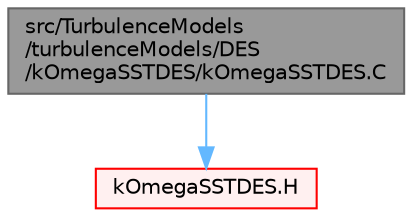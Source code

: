 digraph "src/TurbulenceModels/turbulenceModels/DES/kOmegaSSTDES/kOmegaSSTDES.C"
{
 // LATEX_PDF_SIZE
  bgcolor="transparent";
  edge [fontname=Helvetica,fontsize=10,labelfontname=Helvetica,labelfontsize=10];
  node [fontname=Helvetica,fontsize=10,shape=box,height=0.2,width=0.4];
  Node1 [id="Node000001",label="src/TurbulenceModels\l/turbulenceModels/DES\l/kOmegaSSTDES/kOmegaSSTDES.C",height=0.2,width=0.4,color="gray40", fillcolor="grey60", style="filled", fontcolor="black",tooltip=" "];
  Node1 -> Node2 [id="edge1_Node000001_Node000002",color="steelblue1",style="solid",tooltip=" "];
  Node2 [id="Node000002",label="kOmegaSSTDES.H",height=0.2,width=0.4,color="red", fillcolor="#FFF0F0", style="filled",URL="$kOmegaSSTDES_8H.html",tooltip=" "];
}

